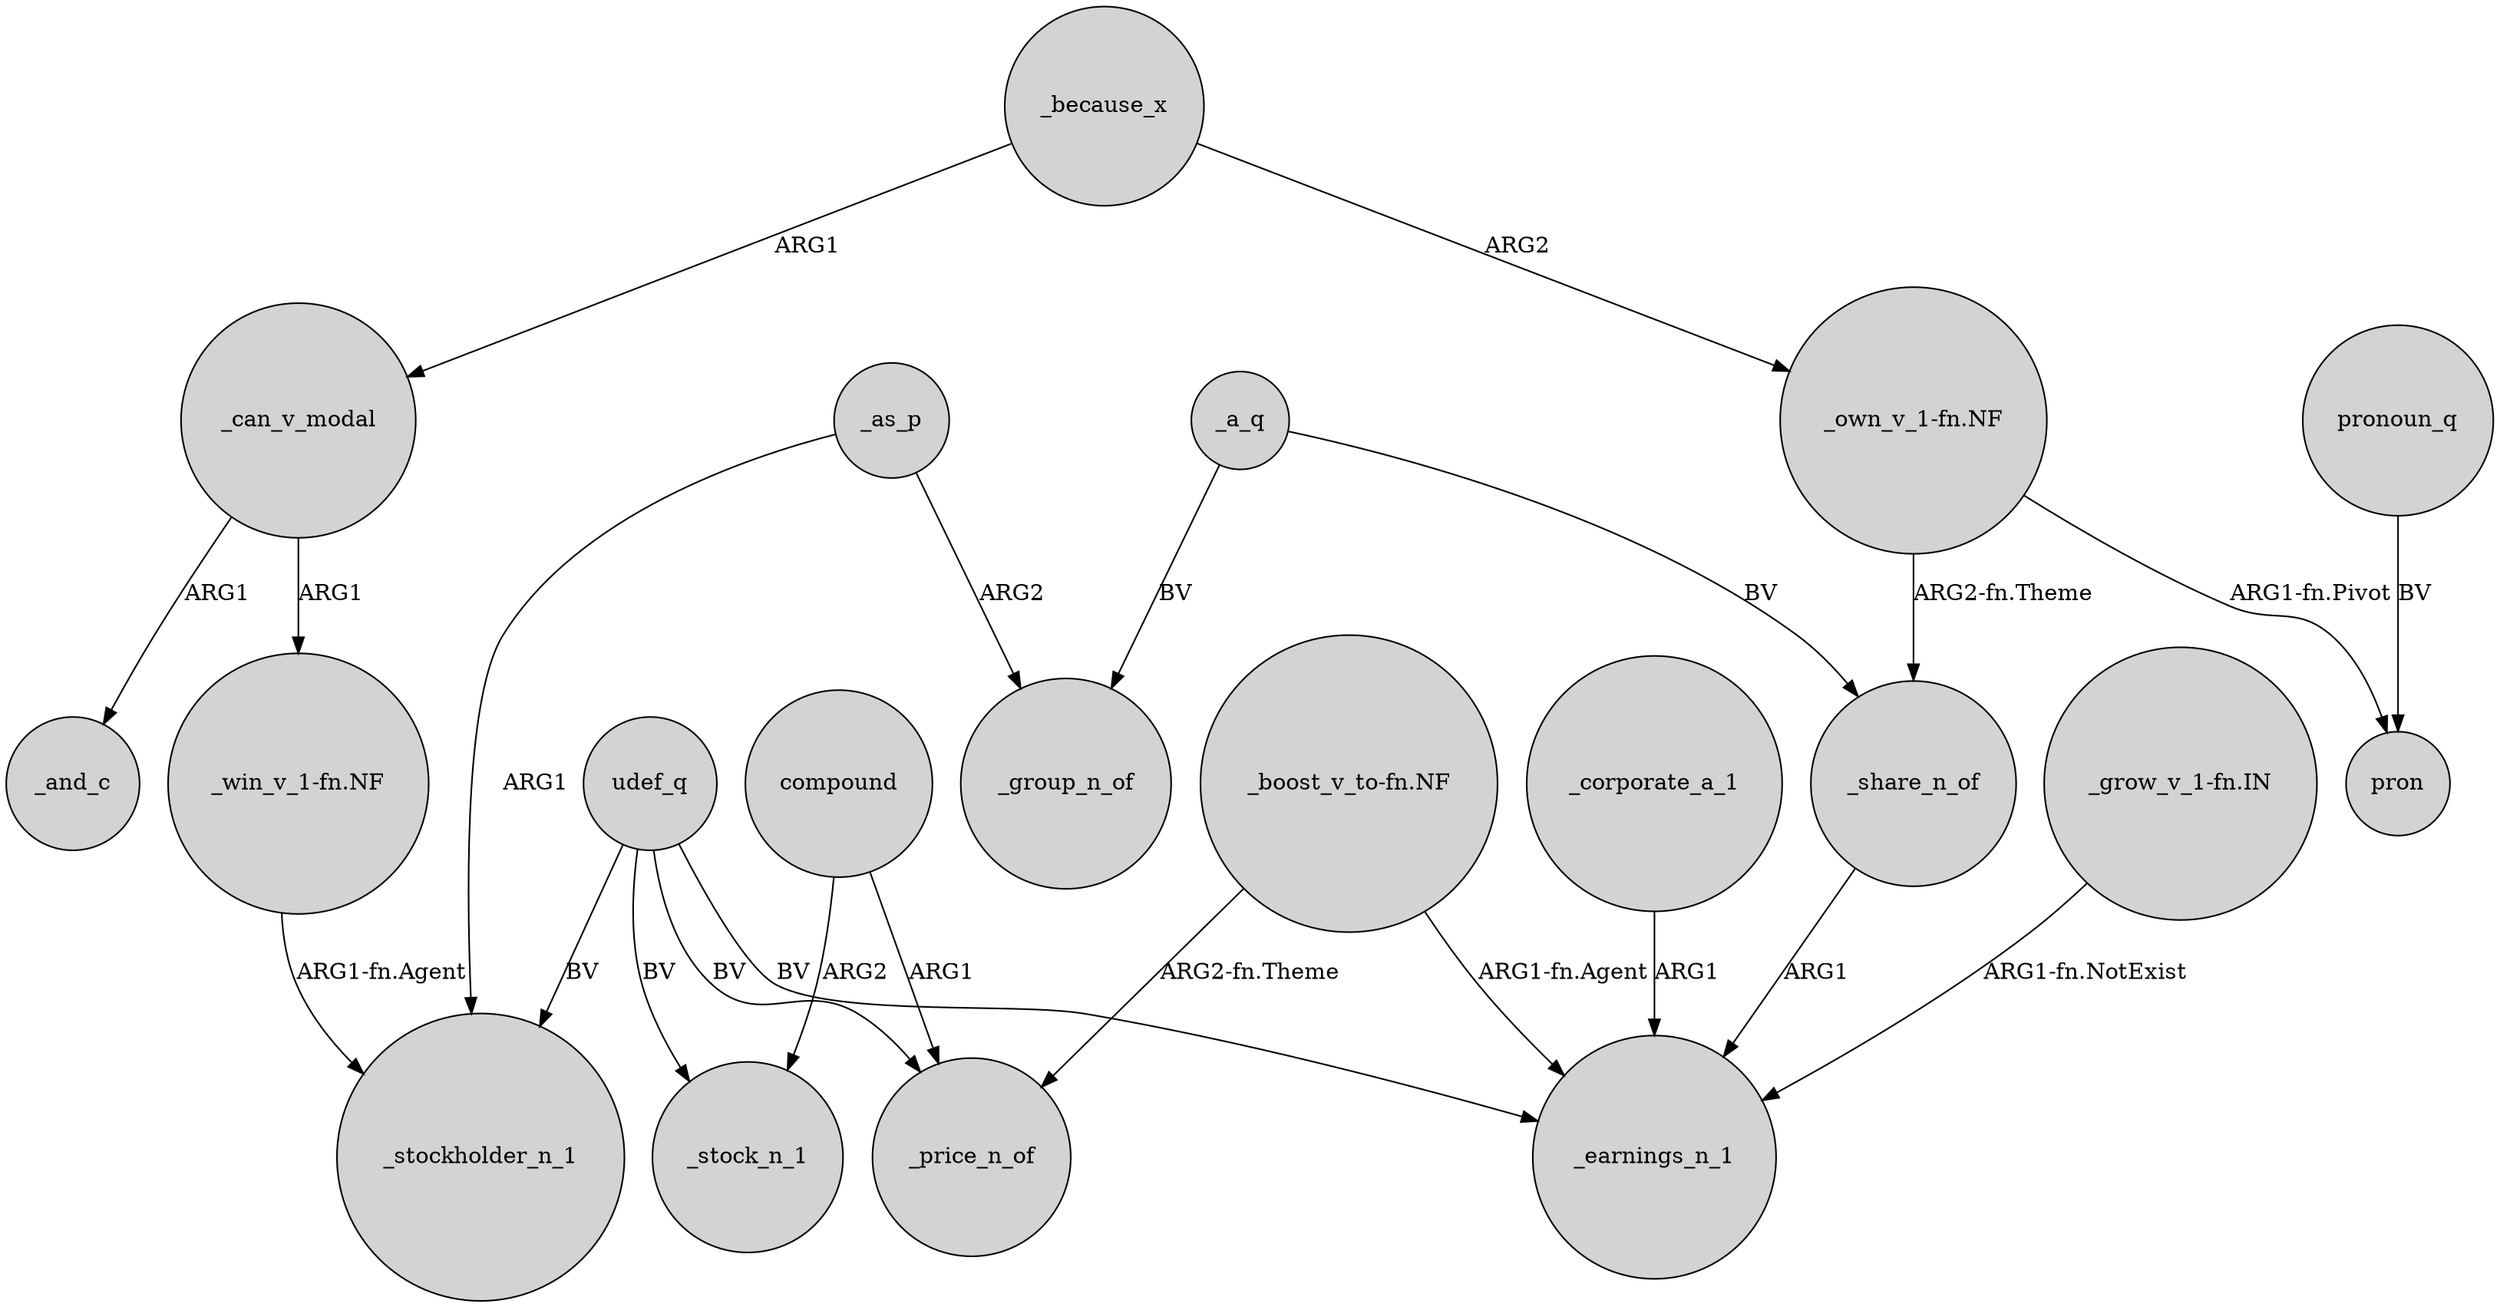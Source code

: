 digraph {
	node [shape=circle style=filled]
	udef_q -> _stockholder_n_1 [label=BV]
	udef_q -> _price_n_of [label=BV]
	udef_q -> _earnings_n_1 [label=BV]
	"_boost_v_to-fn.NF" -> _price_n_of [label="ARG2-fn.Theme"]
	_a_q -> _share_n_of [label=BV]
	compound -> _stock_n_1 [label=ARG2]
	pronoun_q -> pron [label=BV]
	udef_q -> _stock_n_1 [label=BV]
	"_own_v_1-fn.NF" -> pron [label="ARG1-fn.Pivot"]
	_can_v_modal -> "_win_v_1-fn.NF" [label=ARG1]
	_as_p -> _group_n_of [label=ARG2]
	_share_n_of -> _earnings_n_1 [label=ARG1]
	_because_x -> "_own_v_1-fn.NF" [label=ARG2]
	"_grow_v_1-fn.IN" -> _earnings_n_1 [label="ARG1-fn.NotExist"]
	_can_v_modal -> _and_c [label=ARG1]
	"_own_v_1-fn.NF" -> _share_n_of [label="ARG2-fn.Theme"]
	"_win_v_1-fn.NF" -> _stockholder_n_1 [label="ARG1-fn.Agent"]
	_a_q -> _group_n_of [label=BV]
	_because_x -> _can_v_modal [label=ARG1]
	_corporate_a_1 -> _earnings_n_1 [label=ARG1]
	compound -> _price_n_of [label=ARG1]
	"_boost_v_to-fn.NF" -> _earnings_n_1 [label="ARG1-fn.Agent"]
	_as_p -> _stockholder_n_1 [label=ARG1]
}
